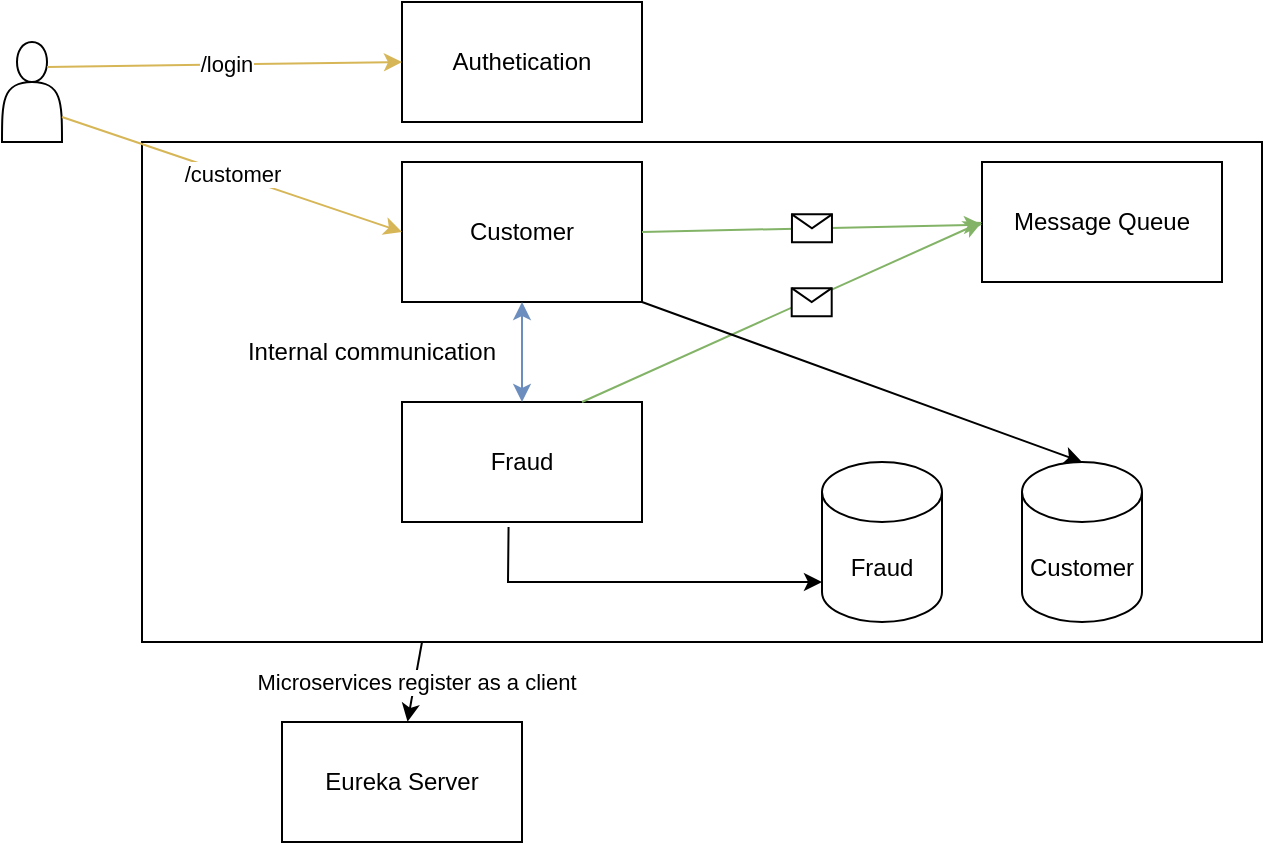 <mxfile version="20.8.15" type="device"><diagram id="CQW4Ft54KaTxhgpLCU60" name="Page-1"><mxGraphModel dx="841" dy="469" grid="1" gridSize="10" guides="1" tooltips="1" connect="1" arrows="1" fold="1" page="1" pageScale="1" pageWidth="850" pageHeight="1100" math="0" shadow="0"><root><mxCell id="0"/><mxCell id="1" parent="0"/><mxCell id="E3-usGNdZkNtO_YS1Pgx-1" value="" style="rounded=0;whiteSpace=wrap;html=1;fillColor=#FFFFFF;" parent="1" vertex="1"><mxGeometry x="80" y="170" width="560" height="250" as="geometry"/></mxCell><mxCell id="E3-usGNdZkNtO_YS1Pgx-3" value="" style="shape=actor;whiteSpace=wrap;html=1;fillColor=#FFFFFF;" parent="1" vertex="1"><mxGeometry x="10" y="120" width="30" height="50" as="geometry"/></mxCell><mxCell id="E3-usGNdZkNtO_YS1Pgx-6" value="Customer" style="rounded=0;whiteSpace=wrap;html=1;fillColor=#FFFFFF;" parent="1" vertex="1"><mxGeometry x="210" y="180" width="120" height="70" as="geometry"/></mxCell><mxCell id="E3-usGNdZkNtO_YS1Pgx-8" value="" style="endArrow=classic;html=1;rounded=0;exitX=1;exitY=0.75;exitDx=0;exitDy=0;entryX=0;entryY=0.5;entryDx=0;entryDy=0;fillColor=#fff2cc;strokeColor=#d6b656;" parent="1" source="E3-usGNdZkNtO_YS1Pgx-3" target="E3-usGNdZkNtO_YS1Pgx-6" edge="1"><mxGeometry relative="1" as="geometry"><mxPoint x="370" y="400" as="sourcePoint"/><mxPoint x="470" y="400" as="targetPoint"/></mxGeometry></mxCell><mxCell id="E3-usGNdZkNtO_YS1Pgx-9" value="/customer&lt;br&gt;" style="edgeLabel;resizable=0;html=1;align=center;verticalAlign=middle;fillColor=#FFFFFF;" parent="E3-usGNdZkNtO_YS1Pgx-8" connectable="0" vertex="1"><mxGeometry relative="1" as="geometry"/></mxCell><mxCell id="E3-usGNdZkNtO_YS1Pgx-10" value="Authetication" style="rounded=0;whiteSpace=wrap;html=1;fillColor=#FFFFFF;" parent="1" vertex="1"><mxGeometry x="210" y="100" width="120" height="60" as="geometry"/></mxCell><mxCell id="E3-usGNdZkNtO_YS1Pgx-11" value="" style="endArrow=classic;html=1;rounded=0;exitX=0.75;exitY=0.25;exitDx=0;exitDy=0;exitPerimeter=0;entryX=0;entryY=0.5;entryDx=0;entryDy=0;fillColor=#fff2cc;strokeColor=#d6b656;" parent="1" source="E3-usGNdZkNtO_YS1Pgx-3" target="E3-usGNdZkNtO_YS1Pgx-10" edge="1"><mxGeometry relative="1" as="geometry"><mxPoint x="30" y="340" as="sourcePoint"/><mxPoint x="130" y="340" as="targetPoint"/></mxGeometry></mxCell><mxCell id="E3-usGNdZkNtO_YS1Pgx-12" value="/login" style="edgeLabel;resizable=0;html=1;align=center;verticalAlign=middle;fillColor=#FFFFFF;" parent="E3-usGNdZkNtO_YS1Pgx-11" connectable="0" vertex="1"><mxGeometry relative="1" as="geometry"/></mxCell><mxCell id="E3-usGNdZkNtO_YS1Pgx-14" value="Fraud" style="rounded=0;whiteSpace=wrap;html=1;fillColor=#FFFFFF;" parent="1" vertex="1"><mxGeometry x="210" y="300" width="120" height="60" as="geometry"/></mxCell><mxCell id="E3-usGNdZkNtO_YS1Pgx-15" value="" style="endArrow=classic;startArrow=classic;html=1;rounded=0;exitX=0.5;exitY=0;exitDx=0;exitDy=0;fillColor=#dae8fc;strokeColor=#6c8ebf;" parent="1" source="E3-usGNdZkNtO_YS1Pgx-14" target="E3-usGNdZkNtO_YS1Pgx-6" edge="1"><mxGeometry width="50" height="50" relative="1" as="geometry"><mxPoint x="330" y="290" as="sourcePoint"/><mxPoint x="380" y="240" as="targetPoint"/></mxGeometry></mxCell><mxCell id="E3-usGNdZkNtO_YS1Pgx-16" value="Internal communication" style="text;html=1;strokeColor=none;fillColor=none;align=center;verticalAlign=middle;whiteSpace=wrap;rounded=0;" parent="1" vertex="1"><mxGeometry x="130" y="260" width="130" height="30" as="geometry"/></mxCell><mxCell id="E3-usGNdZkNtO_YS1Pgx-17" value="Message Queue" style="rounded=0;whiteSpace=wrap;html=1;fillColor=#FFFFFF;" parent="1" vertex="1"><mxGeometry x="500" y="180" width="120" height="60" as="geometry"/></mxCell><mxCell id="E3-usGNdZkNtO_YS1Pgx-20" value="Customer" style="shape=cylinder3;whiteSpace=wrap;html=1;boundedLbl=1;backgroundOutline=1;size=15;fillColor=#FFFFFF;" parent="1" vertex="1"><mxGeometry x="520" y="330" width="60" height="80" as="geometry"/></mxCell><mxCell id="E3-usGNdZkNtO_YS1Pgx-21" value="Fraud" style="shape=cylinder3;whiteSpace=wrap;html=1;boundedLbl=1;backgroundOutline=1;size=15;fillColor=#FFFFFF;" parent="1" vertex="1"><mxGeometry x="420" y="330" width="60" height="80" as="geometry"/></mxCell><mxCell id="E3-usGNdZkNtO_YS1Pgx-28" value="Eureka Server" style="rounded=0;whiteSpace=wrap;html=1;fillColor=#FFFFFF;" parent="1" vertex="1"><mxGeometry x="150" y="460" width="120" height="60" as="geometry"/></mxCell><mxCell id="E3-usGNdZkNtO_YS1Pgx-29" value="" style="endArrow=classic;html=1;rounded=0;exitX=0.25;exitY=1;exitDx=0;exitDy=0;entryX=0.523;entryY=-0.003;entryDx=0;entryDy=0;entryPerimeter=0;" parent="1" source="E3-usGNdZkNtO_YS1Pgx-1" target="E3-usGNdZkNtO_YS1Pgx-28" edge="1"><mxGeometry relative="1" as="geometry"><mxPoint x="290" y="410" as="sourcePoint"/><mxPoint x="270" y="580" as="targetPoint"/></mxGeometry></mxCell><mxCell id="E3-usGNdZkNtO_YS1Pgx-30" value="Microservices register as a client" style="edgeLabel;resizable=0;html=1;align=center;verticalAlign=middle;fillColor=#FFFFFF;" parent="E3-usGNdZkNtO_YS1Pgx-29" connectable="0" vertex="1"><mxGeometry relative="1" as="geometry"/></mxCell><mxCell id="WFRyvWTnQeCN86OuC38h-1" value="" style="endArrow=classic;html=1;rounded=0;exitX=1;exitY=0.5;exitDx=0;exitDy=0;fillColor=#d5e8d4;strokeColor=#82b366;" edge="1" parent="1" source="E3-usGNdZkNtO_YS1Pgx-6" target="E3-usGNdZkNtO_YS1Pgx-17"><mxGeometry relative="1" as="geometry"><mxPoint x="340" y="280" as="sourcePoint"/><mxPoint x="440" y="280" as="targetPoint"/></mxGeometry></mxCell><mxCell id="WFRyvWTnQeCN86OuC38h-2" value="" style="shape=message;html=1;outlineConnect=0;" vertex="1" parent="WFRyvWTnQeCN86OuC38h-1"><mxGeometry width="20" height="14" relative="1" as="geometry"><mxPoint x="-10" y="-7" as="offset"/></mxGeometry></mxCell><mxCell id="WFRyvWTnQeCN86OuC38h-3" value="" style="endArrow=classic;html=1;rounded=0;exitX=0.75;exitY=0;exitDx=0;exitDy=0;fillColor=#d5e8d4;strokeColor=#82b366;entryX=0;entryY=0.5;entryDx=0;entryDy=0;" edge="1" parent="1" source="E3-usGNdZkNtO_YS1Pgx-14" target="E3-usGNdZkNtO_YS1Pgx-17"><mxGeometry relative="1" as="geometry"><mxPoint x="390" y="295" as="sourcePoint"/><mxPoint x="600" y="295" as="targetPoint"/></mxGeometry></mxCell><mxCell id="WFRyvWTnQeCN86OuC38h-4" value="" style="shape=message;html=1;outlineConnect=0;" vertex="1" parent="WFRyvWTnQeCN86OuC38h-3"><mxGeometry width="20" height="14" relative="1" as="geometry"><mxPoint x="5" y="-12" as="offset"/></mxGeometry></mxCell><mxCell id="WFRyvWTnQeCN86OuC38h-5" value="" style="endArrow=classic;html=1;rounded=0;exitX=0.444;exitY=1.042;exitDx=0;exitDy=0;exitPerimeter=0;" edge="1" parent="1" source="E3-usGNdZkNtO_YS1Pgx-14"><mxGeometry width="50" height="50" relative="1" as="geometry"><mxPoint x="470" y="360" as="sourcePoint"/><mxPoint x="420" y="390" as="targetPoint"/><Array as="points"><mxPoint x="263" y="390"/></Array></mxGeometry></mxCell><mxCell id="WFRyvWTnQeCN86OuC38h-6" value="" style="endArrow=classic;html=1;rounded=0;exitX=1;exitY=1;exitDx=0;exitDy=0;" edge="1" parent="1" source="E3-usGNdZkNtO_YS1Pgx-6"><mxGeometry width="50" height="50" relative="1" as="geometry"><mxPoint x="470" y="360" as="sourcePoint"/><mxPoint x="550" y="330" as="targetPoint"/><Array as="points"><mxPoint x="550" y="330"/></Array></mxGeometry></mxCell></root></mxGraphModel></diagram></mxfile>